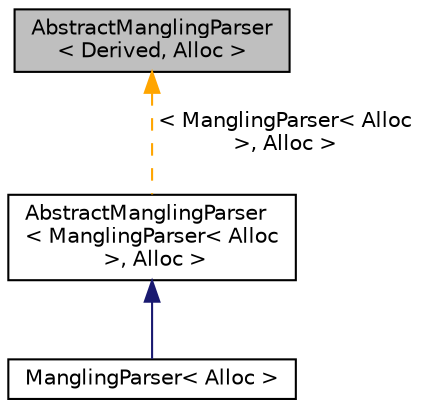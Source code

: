 digraph "AbstractManglingParser&lt; Derived, Alloc &gt;"
{
 // LATEX_PDF_SIZE
  bgcolor="transparent";
  edge [fontname="Helvetica",fontsize="10",labelfontname="Helvetica",labelfontsize="10"];
  node [fontname="Helvetica",fontsize="10",shape=record];
  Node1 [label="AbstractManglingParser\l\< Derived, Alloc \>",height=0.2,width=0.4,color="black", fillcolor="grey75", style="filled", fontcolor="black",tooltip=" "];
  Node1 -> Node2 [dir="back",color="orange",fontsize="10",style="dashed",label=" \< ManglingParser\< Alloc\l \>, Alloc \>" ,fontname="Helvetica"];
  Node2 [label="AbstractManglingParser\l\< ManglingParser\< Alloc\l \>, Alloc \>",height=0.2,width=0.4,color="black",URL="$structAbstractManglingParser.html",tooltip=" "];
  Node2 -> Node3 [dir="back",color="midnightblue",fontsize="10",style="solid",fontname="Helvetica"];
  Node3 [label="ManglingParser\< Alloc \>",height=0.2,width=0.4,color="black",URL="$structManglingParser.html",tooltip=" "];
}

